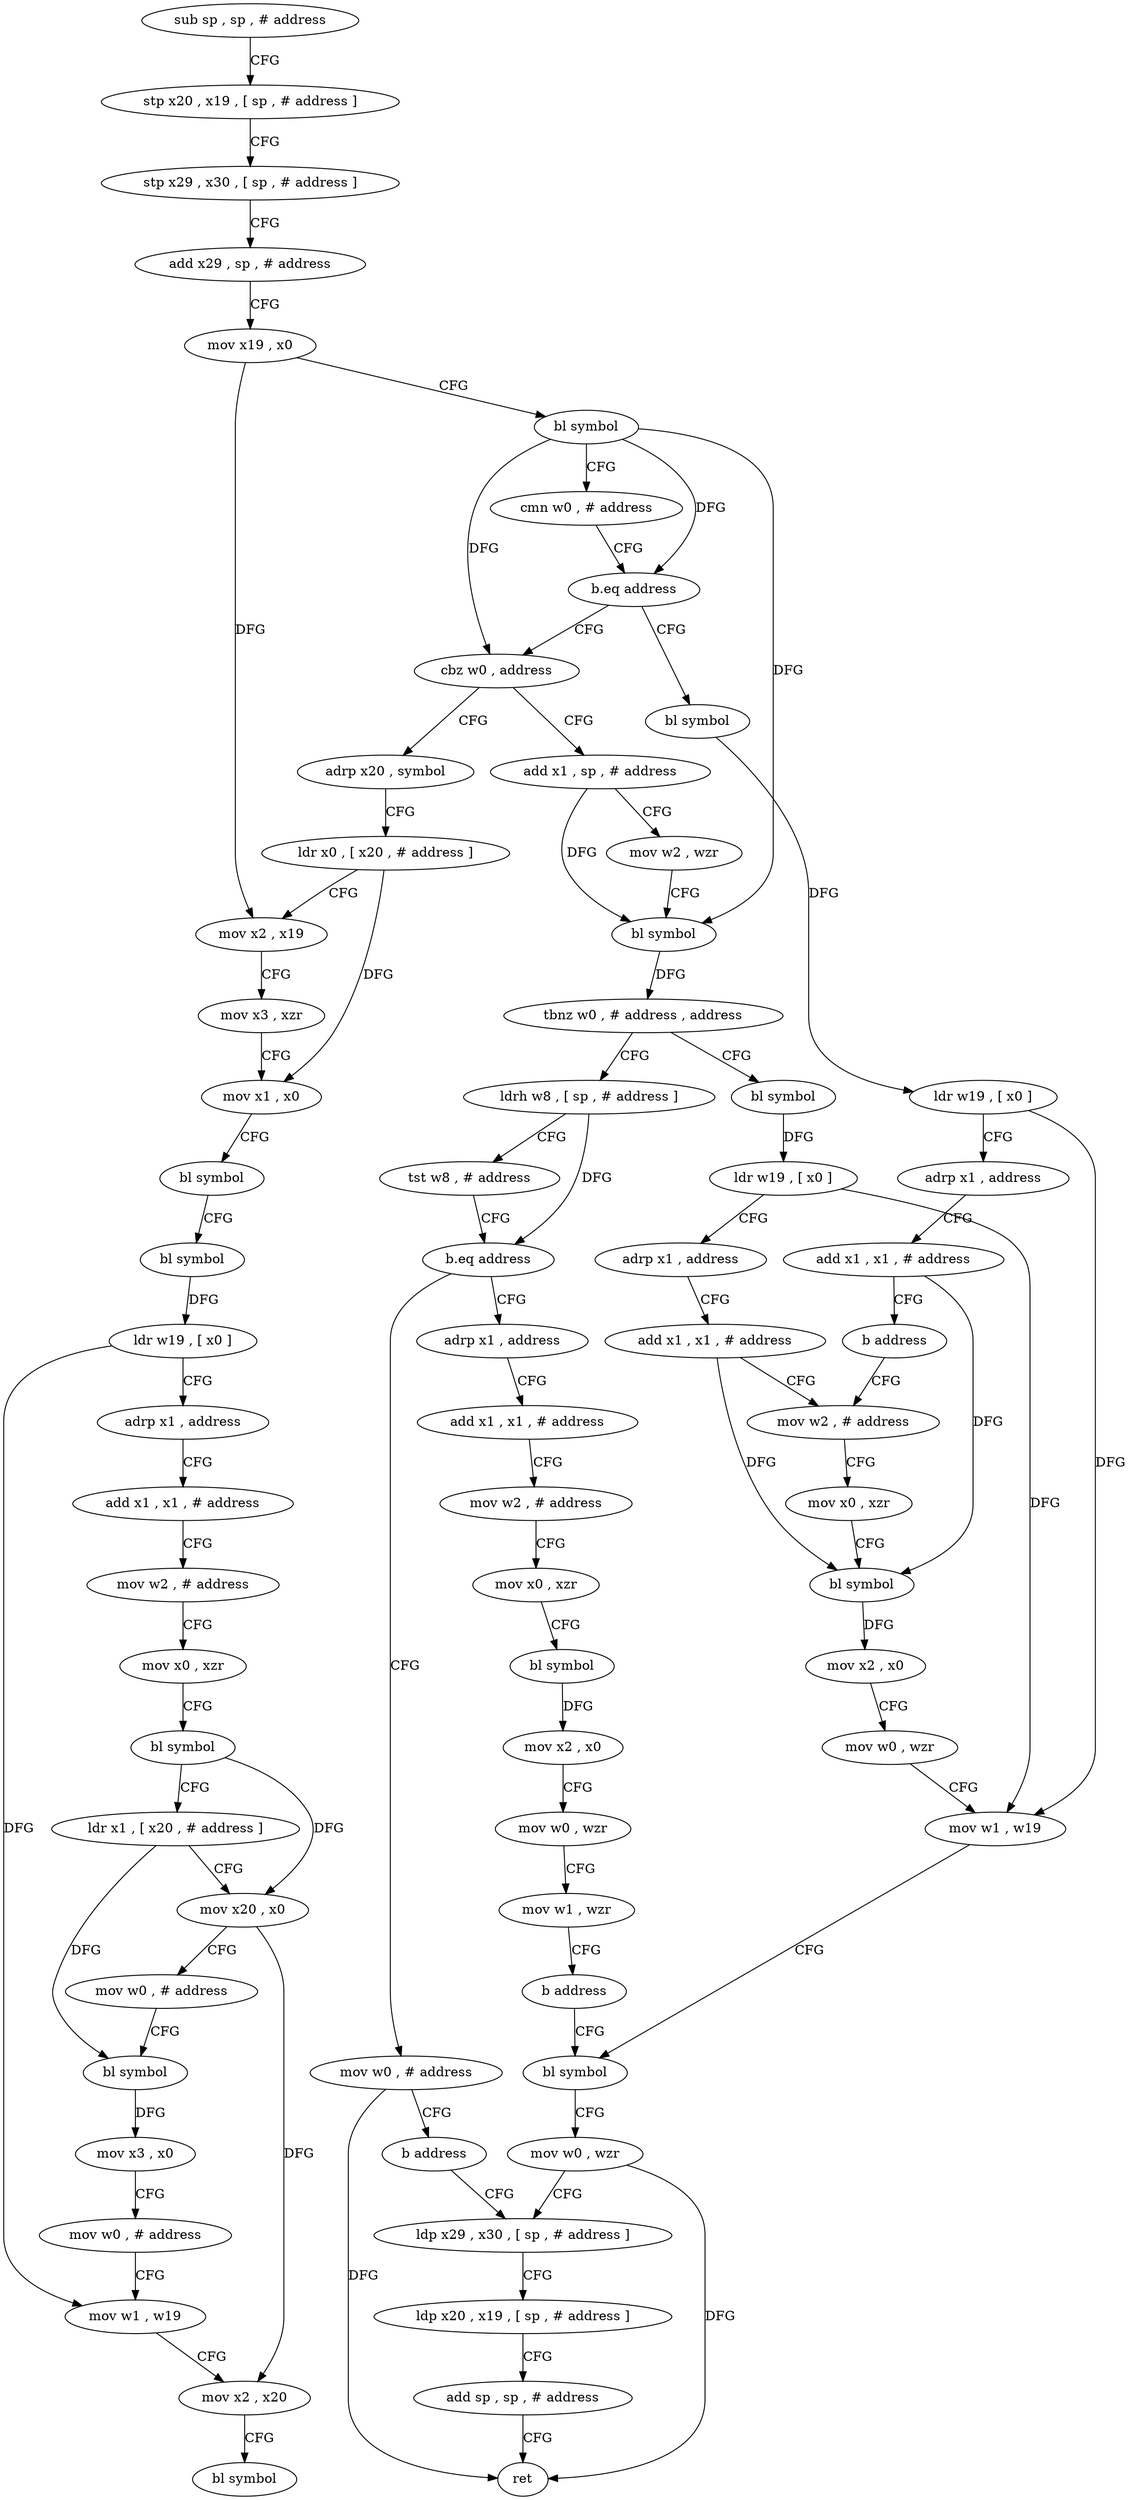 digraph "func" {
"4210820" [label = "sub sp , sp , # address" ]
"4210824" [label = "stp x20 , x19 , [ sp , # address ]" ]
"4210828" [label = "stp x29 , x30 , [ sp , # address ]" ]
"4210832" [label = "add x29 , sp , # address" ]
"4210836" [label = "mov x19 , x0" ]
"4210840" [label = "bl symbol" ]
"4210844" [label = "cmn w0 , # address" ]
"4210848" [label = "b.eq address" ]
"4210920" [label = "bl symbol" ]
"4210852" [label = "cbz w0 , address" ]
"4210924" [label = "ldr w19 , [ x0 ]" ]
"4210928" [label = "adrp x1 , address" ]
"4210932" [label = "add x1 , x1 , # address" ]
"4210936" [label = "b address" ]
"4210956" [label = "mov w2 , # address" ]
"4211012" [label = "adrp x20 , symbol" ]
"4210856" [label = "add x1 , sp , # address" ]
"4210960" [label = "mov x0 , xzr" ]
"4210964" [label = "bl symbol" ]
"4210968" [label = "mov x2 , x0" ]
"4210972" [label = "mov w0 , wzr" ]
"4210976" [label = "mov w1 , w19" ]
"4210980" [label = "bl symbol" ]
"4211016" [label = "ldr x0 , [ x20 , # address ]" ]
"4211020" [label = "mov x2 , x19" ]
"4211024" [label = "mov x3 , xzr" ]
"4211028" [label = "mov x1 , x0" ]
"4211032" [label = "bl symbol" ]
"4211036" [label = "bl symbol" ]
"4211040" [label = "ldr w19 , [ x0 ]" ]
"4211044" [label = "adrp x1 , address" ]
"4211048" [label = "add x1 , x1 , # address" ]
"4211052" [label = "mov w2 , # address" ]
"4211056" [label = "mov x0 , xzr" ]
"4211060" [label = "bl symbol" ]
"4211064" [label = "ldr x1 , [ x20 , # address ]" ]
"4211068" [label = "mov x20 , x0" ]
"4211072" [label = "mov w0 , # address" ]
"4211076" [label = "bl symbol" ]
"4211080" [label = "mov x3 , x0" ]
"4211084" [label = "mov w0 , # address" ]
"4211088" [label = "mov w1 , w19" ]
"4211092" [label = "mov x2 , x20" ]
"4211096" [label = "bl symbol" ]
"4210860" [label = "mov w2 , wzr" ]
"4210864" [label = "bl symbol" ]
"4210868" [label = "tbnz w0 , # address , address" ]
"4210940" [label = "bl symbol" ]
"4210872" [label = "ldrh w8 , [ sp , # address ]" ]
"4210944" [label = "ldr w19 , [ x0 ]" ]
"4210948" [label = "adrp x1 , address" ]
"4210952" [label = "add x1 , x1 , # address" ]
"4210876" [label = "tst w8 , # address" ]
"4210880" [label = "b.eq address" ]
"4211004" [label = "mov w0 , # address" ]
"4210884" [label = "adrp x1 , address" ]
"4211008" [label = "b address" ]
"4210988" [label = "ldp x29 , x30 , [ sp , # address ]" ]
"4210888" [label = "add x1 , x1 , # address" ]
"4210892" [label = "mov w2 , # address" ]
"4210896" [label = "mov x0 , xzr" ]
"4210900" [label = "bl symbol" ]
"4210904" [label = "mov x2 , x0" ]
"4210908" [label = "mov w0 , wzr" ]
"4210912" [label = "mov w1 , wzr" ]
"4210916" [label = "b address" ]
"4210992" [label = "ldp x20 , x19 , [ sp , # address ]" ]
"4210996" [label = "add sp , sp , # address" ]
"4211000" [label = "ret" ]
"4210984" [label = "mov w0 , wzr" ]
"4210820" -> "4210824" [ label = "CFG" ]
"4210824" -> "4210828" [ label = "CFG" ]
"4210828" -> "4210832" [ label = "CFG" ]
"4210832" -> "4210836" [ label = "CFG" ]
"4210836" -> "4210840" [ label = "CFG" ]
"4210836" -> "4211020" [ label = "DFG" ]
"4210840" -> "4210844" [ label = "CFG" ]
"4210840" -> "4210848" [ label = "DFG" ]
"4210840" -> "4210852" [ label = "DFG" ]
"4210840" -> "4210864" [ label = "DFG" ]
"4210844" -> "4210848" [ label = "CFG" ]
"4210848" -> "4210920" [ label = "CFG" ]
"4210848" -> "4210852" [ label = "CFG" ]
"4210920" -> "4210924" [ label = "DFG" ]
"4210852" -> "4211012" [ label = "CFG" ]
"4210852" -> "4210856" [ label = "CFG" ]
"4210924" -> "4210928" [ label = "CFG" ]
"4210924" -> "4210976" [ label = "DFG" ]
"4210928" -> "4210932" [ label = "CFG" ]
"4210932" -> "4210936" [ label = "CFG" ]
"4210932" -> "4210964" [ label = "DFG" ]
"4210936" -> "4210956" [ label = "CFG" ]
"4210956" -> "4210960" [ label = "CFG" ]
"4211012" -> "4211016" [ label = "CFG" ]
"4210856" -> "4210860" [ label = "CFG" ]
"4210856" -> "4210864" [ label = "DFG" ]
"4210960" -> "4210964" [ label = "CFG" ]
"4210964" -> "4210968" [ label = "DFG" ]
"4210968" -> "4210972" [ label = "CFG" ]
"4210972" -> "4210976" [ label = "CFG" ]
"4210976" -> "4210980" [ label = "CFG" ]
"4210980" -> "4210984" [ label = "CFG" ]
"4211016" -> "4211020" [ label = "CFG" ]
"4211016" -> "4211028" [ label = "DFG" ]
"4211020" -> "4211024" [ label = "CFG" ]
"4211024" -> "4211028" [ label = "CFG" ]
"4211028" -> "4211032" [ label = "CFG" ]
"4211032" -> "4211036" [ label = "CFG" ]
"4211036" -> "4211040" [ label = "DFG" ]
"4211040" -> "4211044" [ label = "CFG" ]
"4211040" -> "4211088" [ label = "DFG" ]
"4211044" -> "4211048" [ label = "CFG" ]
"4211048" -> "4211052" [ label = "CFG" ]
"4211052" -> "4211056" [ label = "CFG" ]
"4211056" -> "4211060" [ label = "CFG" ]
"4211060" -> "4211064" [ label = "CFG" ]
"4211060" -> "4211068" [ label = "DFG" ]
"4211064" -> "4211068" [ label = "CFG" ]
"4211064" -> "4211076" [ label = "DFG" ]
"4211068" -> "4211072" [ label = "CFG" ]
"4211068" -> "4211092" [ label = "DFG" ]
"4211072" -> "4211076" [ label = "CFG" ]
"4211076" -> "4211080" [ label = "DFG" ]
"4211080" -> "4211084" [ label = "CFG" ]
"4211084" -> "4211088" [ label = "CFG" ]
"4211088" -> "4211092" [ label = "CFG" ]
"4211092" -> "4211096" [ label = "CFG" ]
"4210860" -> "4210864" [ label = "CFG" ]
"4210864" -> "4210868" [ label = "DFG" ]
"4210868" -> "4210940" [ label = "CFG" ]
"4210868" -> "4210872" [ label = "CFG" ]
"4210940" -> "4210944" [ label = "DFG" ]
"4210872" -> "4210876" [ label = "CFG" ]
"4210872" -> "4210880" [ label = "DFG" ]
"4210944" -> "4210948" [ label = "CFG" ]
"4210944" -> "4210976" [ label = "DFG" ]
"4210948" -> "4210952" [ label = "CFG" ]
"4210952" -> "4210956" [ label = "CFG" ]
"4210952" -> "4210964" [ label = "DFG" ]
"4210876" -> "4210880" [ label = "CFG" ]
"4210880" -> "4211004" [ label = "CFG" ]
"4210880" -> "4210884" [ label = "CFG" ]
"4211004" -> "4211008" [ label = "CFG" ]
"4211004" -> "4211000" [ label = "DFG" ]
"4210884" -> "4210888" [ label = "CFG" ]
"4211008" -> "4210988" [ label = "CFG" ]
"4210988" -> "4210992" [ label = "CFG" ]
"4210888" -> "4210892" [ label = "CFG" ]
"4210892" -> "4210896" [ label = "CFG" ]
"4210896" -> "4210900" [ label = "CFG" ]
"4210900" -> "4210904" [ label = "DFG" ]
"4210904" -> "4210908" [ label = "CFG" ]
"4210908" -> "4210912" [ label = "CFG" ]
"4210912" -> "4210916" [ label = "CFG" ]
"4210916" -> "4210980" [ label = "CFG" ]
"4210992" -> "4210996" [ label = "CFG" ]
"4210996" -> "4211000" [ label = "CFG" ]
"4210984" -> "4210988" [ label = "CFG" ]
"4210984" -> "4211000" [ label = "DFG" ]
}
